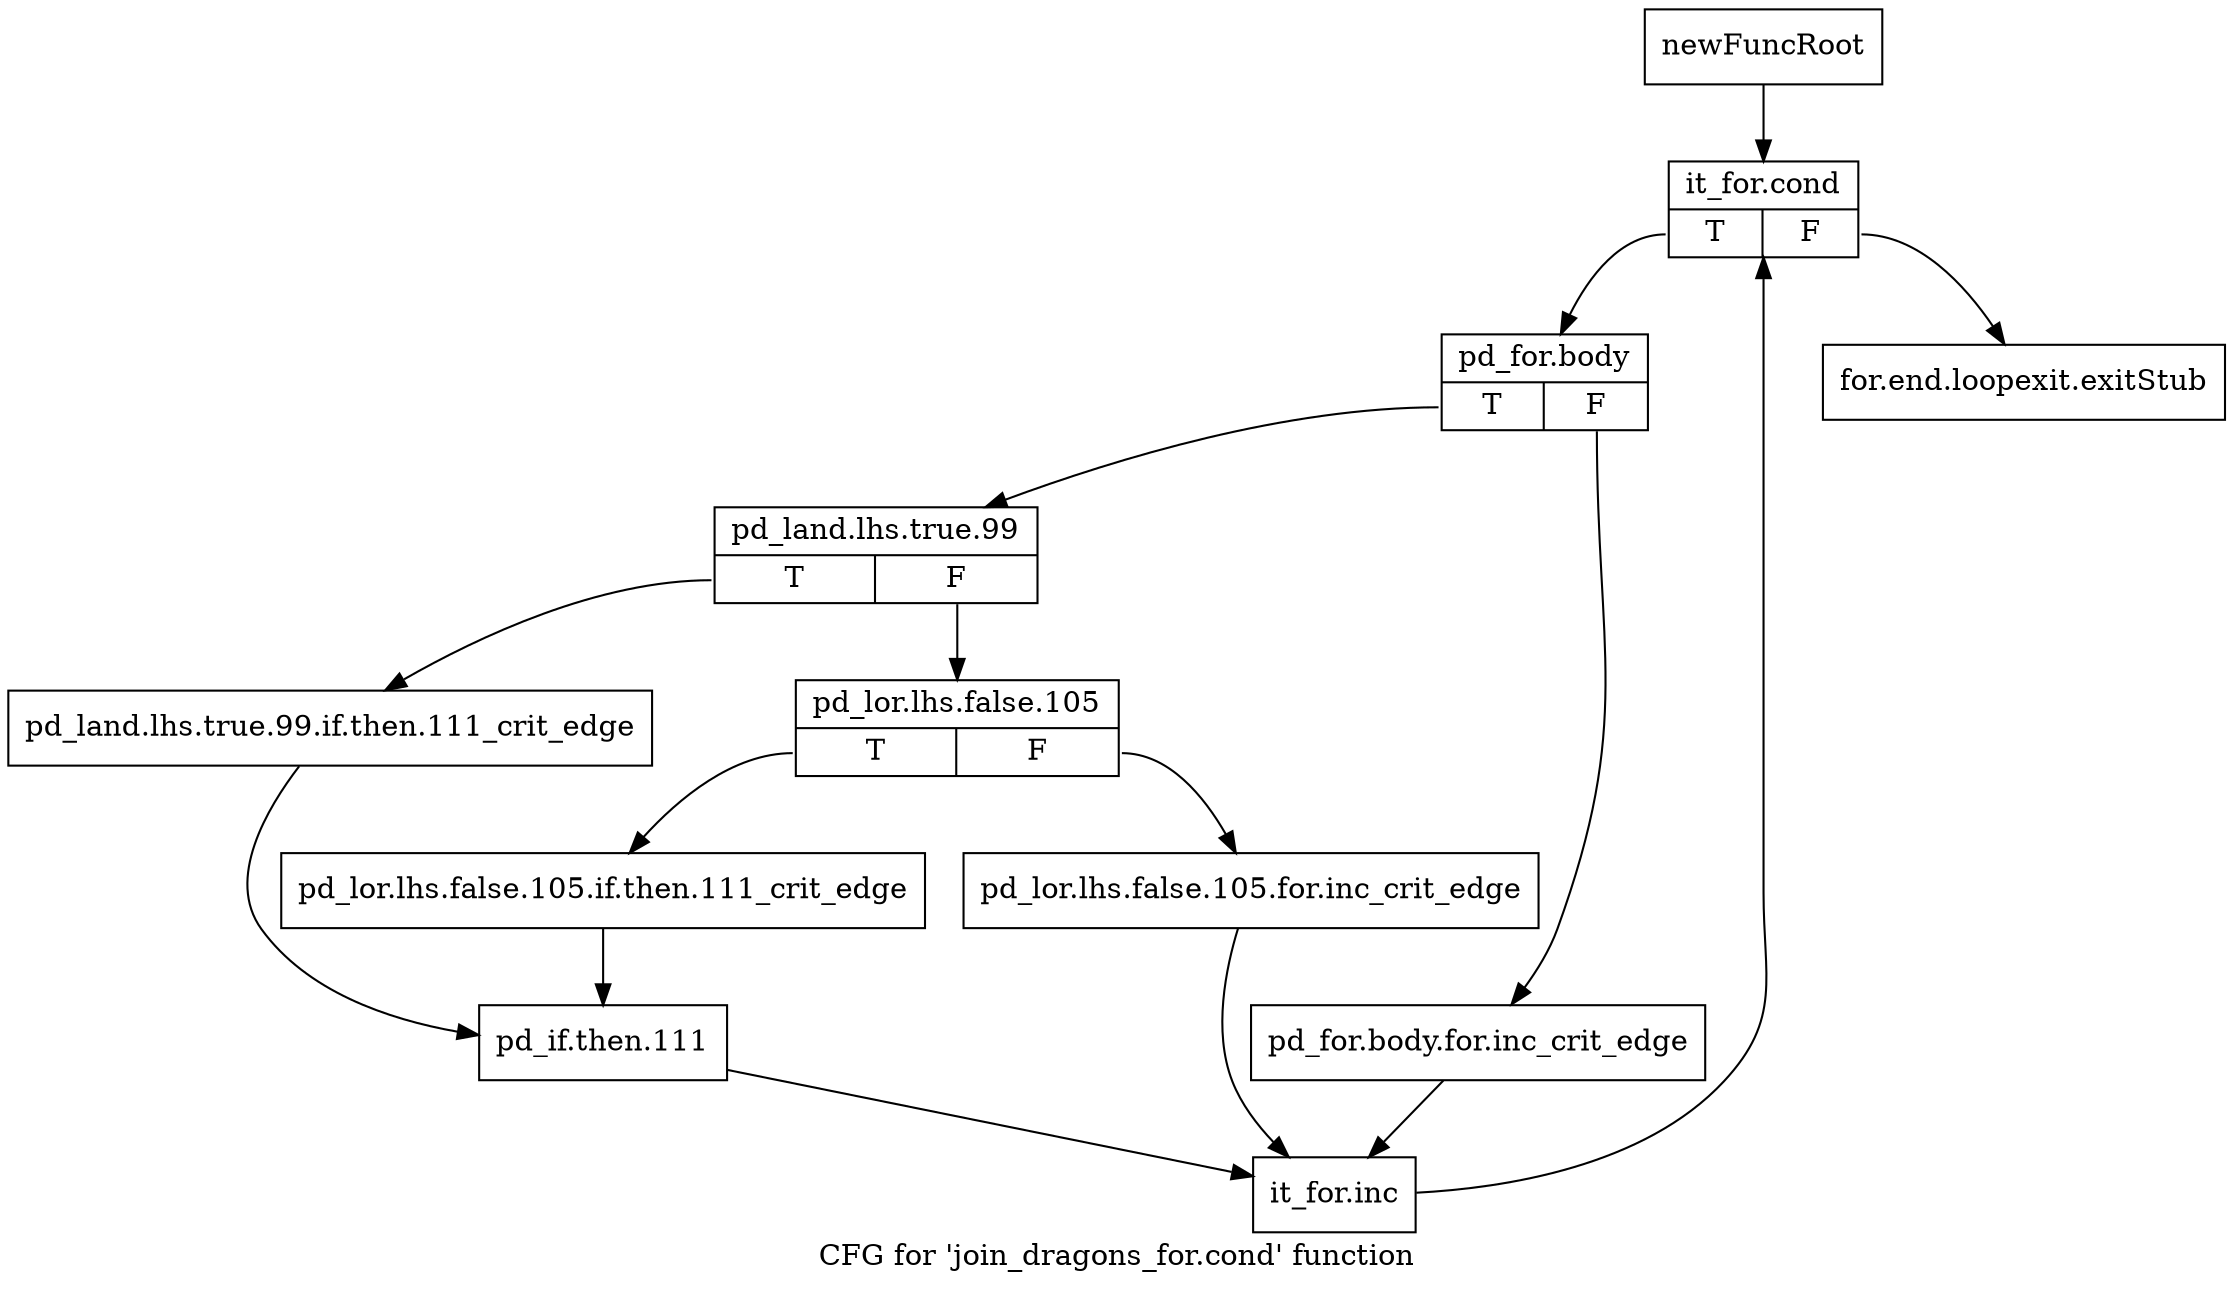 digraph "CFG for 'join_dragons_for.cond' function" {
	label="CFG for 'join_dragons_for.cond' function";

	Node0x3f2ecf0 [shape=record,label="{newFuncRoot}"];
	Node0x3f2ecf0 -> Node0x3f39bc0;
	Node0x3f2ed40 [shape=record,label="{for.end.loopexit.exitStub}"];
	Node0x3f39bc0 [shape=record,label="{it_for.cond|{<s0>T|<s1>F}}"];
	Node0x3f39bc0:s0 -> Node0x3f39c10;
	Node0x3f39bc0:s1 -> Node0x3f2ed40;
	Node0x3f39c10 [shape=record,label="{pd_for.body|{<s0>T|<s1>F}}"];
	Node0x3f39c10:s0 -> Node0x3f39cb0;
	Node0x3f39c10:s1 -> Node0x3f39c60;
	Node0x3f39c60 [shape=record,label="{pd_for.body.for.inc_crit_edge}"];
	Node0x3f39c60 -> Node0x3f39e90;
	Node0x3f39cb0 [shape=record,label="{pd_land.lhs.true.99|{<s0>T|<s1>F}}"];
	Node0x3f39cb0:s0 -> Node0x3f39df0;
	Node0x3f39cb0:s1 -> Node0x3f39d00;
	Node0x3f39d00 [shape=record,label="{pd_lor.lhs.false.105|{<s0>T|<s1>F}}"];
	Node0x3f39d00:s0 -> Node0x3f39da0;
	Node0x3f39d00:s1 -> Node0x3f39d50;
	Node0x3f39d50 [shape=record,label="{pd_lor.lhs.false.105.for.inc_crit_edge}"];
	Node0x3f39d50 -> Node0x3f39e90;
	Node0x3f39da0 [shape=record,label="{pd_lor.lhs.false.105.if.then.111_crit_edge}"];
	Node0x3f39da0 -> Node0x3f39e40;
	Node0x3f39df0 [shape=record,label="{pd_land.lhs.true.99.if.then.111_crit_edge}"];
	Node0x3f39df0 -> Node0x3f39e40;
	Node0x3f39e40 [shape=record,label="{pd_if.then.111}"];
	Node0x3f39e40 -> Node0x3f39e90;
	Node0x3f39e90 [shape=record,label="{it_for.inc}"];
	Node0x3f39e90 -> Node0x3f39bc0;
}
